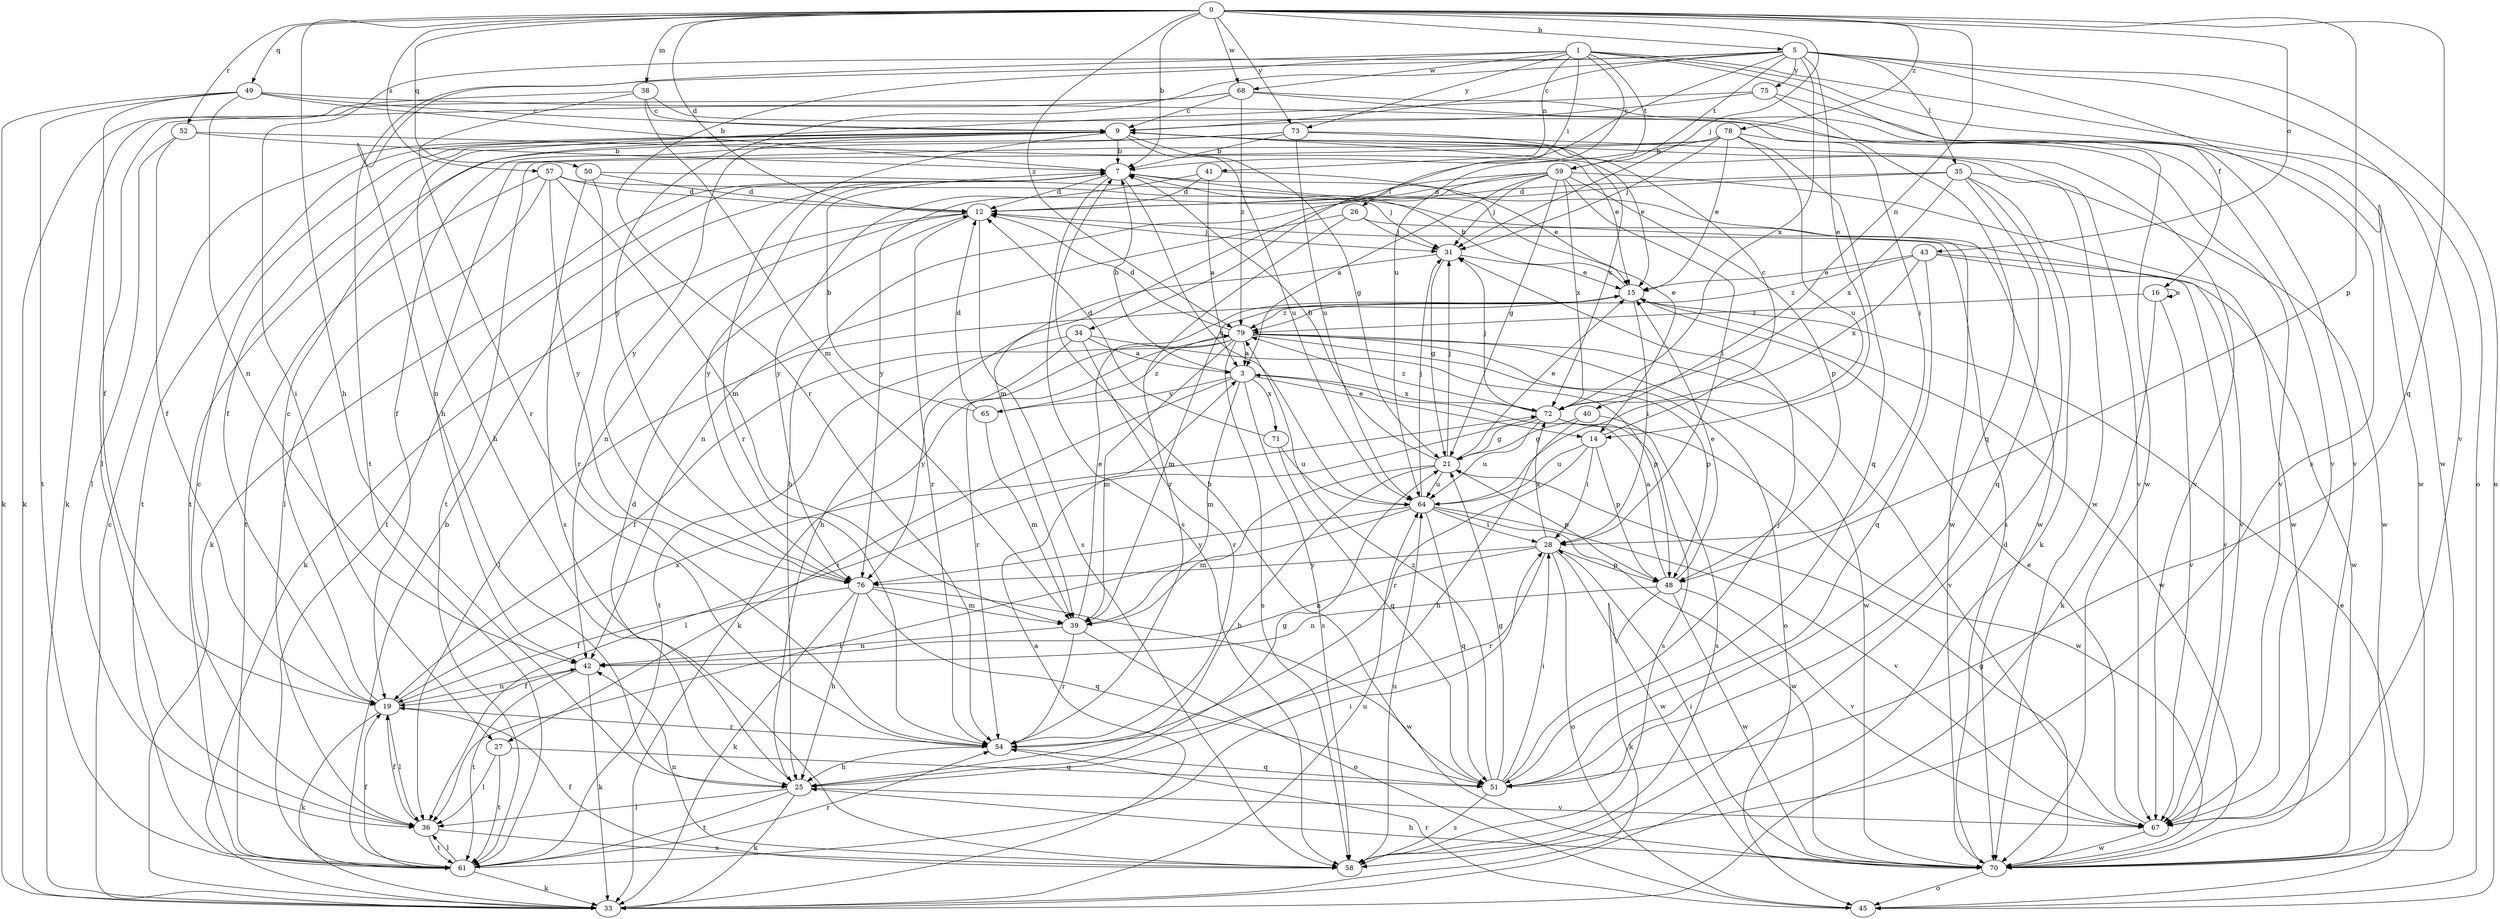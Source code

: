 digraph  {
0;
1;
3;
5;
7;
9;
12;
14;
15;
16;
19;
21;
25;
26;
27;
28;
31;
33;
34;
35;
36;
38;
39;
40;
41;
42;
43;
45;
48;
49;
50;
51;
52;
54;
57;
58;
59;
61;
64;
65;
67;
68;
70;
71;
72;
73;
75;
76;
78;
79;
0 -> 5  [label=b];
0 -> 7  [label=b];
0 -> 12  [label=d];
0 -> 25  [label=h];
0 -> 31  [label=j];
0 -> 38  [label=m];
0 -> 40  [label=n];
0 -> 43  [label=o];
0 -> 48  [label=p];
0 -> 49  [label=q];
0 -> 50  [label=q];
0 -> 51  [label=q];
0 -> 52  [label=r];
0 -> 57  [label=s];
0 -> 68  [label=w];
0 -> 73  [label=y];
0 -> 78  [label=z];
0 -> 79  [label=z];
1 -> 16  [label=f];
1 -> 25  [label=h];
1 -> 26  [label=i];
1 -> 41  [label=n];
1 -> 45  [label=o];
1 -> 54  [label=r];
1 -> 59  [label=t];
1 -> 64  [label=u];
1 -> 68  [label=w];
1 -> 70  [label=w];
1 -> 73  [label=y];
3 -> 7  [label=b];
3 -> 14  [label=e];
3 -> 27  [label=i];
3 -> 39  [label=m];
3 -> 58  [label=s];
3 -> 65  [label=v];
3 -> 71  [label=x];
3 -> 72  [label=x];
5 -> 9  [label=c];
5 -> 14  [label=e];
5 -> 27  [label=i];
5 -> 34  [label=l];
5 -> 35  [label=l];
5 -> 45  [label=o];
5 -> 58  [label=s];
5 -> 59  [label=t];
5 -> 61  [label=t];
5 -> 67  [label=v];
5 -> 72  [label=x];
5 -> 75  [label=y];
5 -> 76  [label=y];
7 -> 12  [label=d];
7 -> 14  [label=e];
7 -> 33  [label=k];
7 -> 58  [label=s];
7 -> 61  [label=t];
7 -> 64  [label=u];
7 -> 70  [label=w];
7 -> 76  [label=y];
9 -> 7  [label=b];
9 -> 15  [label=e];
9 -> 19  [label=f];
9 -> 21  [label=g];
9 -> 54  [label=r];
9 -> 61  [label=t];
9 -> 64  [label=u];
9 -> 67  [label=v];
9 -> 70  [label=w];
9 -> 76  [label=y];
12 -> 31  [label=j];
12 -> 33  [label=k];
12 -> 42  [label=n];
12 -> 54  [label=r];
12 -> 58  [label=s];
14 -> 9  [label=c];
14 -> 28  [label=i];
14 -> 48  [label=p];
14 -> 54  [label=r];
14 -> 64  [label=u];
15 -> 7  [label=b];
15 -> 28  [label=i];
15 -> 36  [label=l];
15 -> 39  [label=m];
15 -> 70  [label=w];
15 -> 79  [label=z];
16 -> 33  [label=k];
16 -> 67  [label=v];
16 -> 79  [label=z];
16 -> 16  [label=s];
19 -> 9  [label=c];
19 -> 33  [label=k];
19 -> 36  [label=l];
19 -> 42  [label=n];
19 -> 54  [label=r];
19 -> 72  [label=x];
21 -> 7  [label=b];
21 -> 15  [label=e];
21 -> 25  [label=h];
21 -> 31  [label=j];
21 -> 36  [label=l];
21 -> 48  [label=p];
21 -> 64  [label=u];
25 -> 12  [label=d];
25 -> 21  [label=g];
25 -> 33  [label=k];
25 -> 36  [label=l];
25 -> 61  [label=t];
25 -> 67  [label=v];
26 -> 31  [label=j];
26 -> 42  [label=n];
26 -> 54  [label=r];
26 -> 67  [label=v];
27 -> 36  [label=l];
27 -> 51  [label=q];
27 -> 61  [label=t];
28 -> 42  [label=n];
28 -> 45  [label=o];
28 -> 48  [label=p];
28 -> 54  [label=r];
28 -> 70  [label=w];
28 -> 72  [label=x];
28 -> 76  [label=y];
31 -> 15  [label=e];
31 -> 21  [label=g];
31 -> 25  [label=h];
33 -> 3  [label=a];
33 -> 9  [label=c];
33 -> 64  [label=u];
34 -> 3  [label=a];
34 -> 48  [label=p];
34 -> 54  [label=r];
34 -> 61  [label=t];
34 -> 76  [label=y];
35 -> 12  [label=d];
35 -> 25  [label=h];
35 -> 33  [label=k];
35 -> 51  [label=q];
35 -> 58  [label=s];
35 -> 70  [label=w];
35 -> 72  [label=x];
36 -> 9  [label=c];
36 -> 19  [label=f];
36 -> 58  [label=s];
36 -> 61  [label=t];
38 -> 9  [label=c];
38 -> 28  [label=i];
38 -> 33  [label=k];
38 -> 39  [label=m];
38 -> 54  [label=r];
39 -> 15  [label=e];
39 -> 42  [label=n];
39 -> 45  [label=o];
39 -> 54  [label=r];
40 -> 21  [label=g];
40 -> 25  [label=h];
40 -> 58  [label=s];
41 -> 3  [label=a];
41 -> 12  [label=d];
41 -> 15  [label=e];
41 -> 76  [label=y];
42 -> 19  [label=f];
42 -> 33  [label=k];
42 -> 61  [label=t];
43 -> 15  [label=e];
43 -> 51  [label=q];
43 -> 67  [label=v];
43 -> 70  [label=w];
43 -> 72  [label=x];
43 -> 79  [label=z];
45 -> 15  [label=e];
45 -> 54  [label=r];
48 -> 3  [label=a];
48 -> 15  [label=e];
48 -> 33  [label=k];
48 -> 42  [label=n];
48 -> 67  [label=v];
48 -> 70  [label=w];
49 -> 7  [label=b];
49 -> 9  [label=c];
49 -> 19  [label=f];
49 -> 33  [label=k];
49 -> 42  [label=n];
49 -> 61  [label=t];
49 -> 67  [label=v];
50 -> 12  [label=d];
50 -> 54  [label=r];
50 -> 58  [label=s];
50 -> 70  [label=w];
51 -> 7  [label=b];
51 -> 21  [label=g];
51 -> 28  [label=i];
51 -> 31  [label=j];
51 -> 58  [label=s];
51 -> 79  [label=z];
52 -> 7  [label=b];
52 -> 15  [label=e];
52 -> 19  [label=f];
52 -> 36  [label=l];
54 -> 25  [label=h];
54 -> 51  [label=q];
57 -> 12  [label=d];
57 -> 31  [label=j];
57 -> 36  [label=l];
57 -> 39  [label=m];
57 -> 61  [label=t];
57 -> 76  [label=y];
58 -> 19  [label=f];
58 -> 42  [label=n];
58 -> 64  [label=u];
59 -> 3  [label=a];
59 -> 12  [label=d];
59 -> 21  [label=g];
59 -> 28  [label=i];
59 -> 31  [label=j];
59 -> 39  [label=m];
59 -> 48  [label=p];
59 -> 70  [label=w];
59 -> 72  [label=x];
59 -> 76  [label=y];
61 -> 7  [label=b];
61 -> 19  [label=f];
61 -> 28  [label=i];
61 -> 33  [label=k];
61 -> 36  [label=l];
61 -> 54  [label=r];
64 -> 28  [label=i];
64 -> 31  [label=j];
64 -> 39  [label=m];
64 -> 51  [label=q];
64 -> 67  [label=v];
64 -> 70  [label=w];
64 -> 76  [label=y];
65 -> 7  [label=b];
65 -> 12  [label=d];
65 -> 39  [label=m];
65 -> 79  [label=z];
67 -> 15  [label=e];
67 -> 70  [label=w];
68 -> 9  [label=c];
68 -> 33  [label=k];
68 -> 36  [label=l];
68 -> 67  [label=v];
68 -> 70  [label=w];
68 -> 79  [label=z];
70 -> 12  [label=d];
70 -> 21  [label=g];
70 -> 25  [label=h];
70 -> 28  [label=i];
70 -> 45  [label=o];
71 -> 12  [label=d];
71 -> 51  [label=q];
71 -> 64  [label=u];
72 -> 21  [label=g];
72 -> 31  [label=j];
72 -> 36  [label=l];
72 -> 58  [label=s];
72 -> 64  [label=u];
72 -> 70  [label=w];
72 -> 79  [label=z];
73 -> 7  [label=b];
73 -> 19  [label=f];
73 -> 61  [label=t];
73 -> 64  [label=u];
73 -> 67  [label=v];
73 -> 72  [label=x];
75 -> 9  [label=c];
75 -> 25  [label=h];
75 -> 51  [label=q];
75 -> 70  [label=w];
76 -> 19  [label=f];
76 -> 25  [label=h];
76 -> 33  [label=k];
76 -> 39  [label=m];
76 -> 51  [label=q];
76 -> 70  [label=w];
78 -> 7  [label=b];
78 -> 15  [label=e];
78 -> 31  [label=j];
78 -> 42  [label=n];
78 -> 51  [label=q];
78 -> 61  [label=t];
78 -> 64  [label=u];
78 -> 67  [label=v];
79 -> 3  [label=a];
79 -> 12  [label=d];
79 -> 19  [label=f];
79 -> 33  [label=k];
79 -> 39  [label=m];
79 -> 45  [label=o];
79 -> 48  [label=p];
79 -> 54  [label=r];
79 -> 58  [label=s];
79 -> 67  [label=v];
79 -> 70  [label=w];
}

